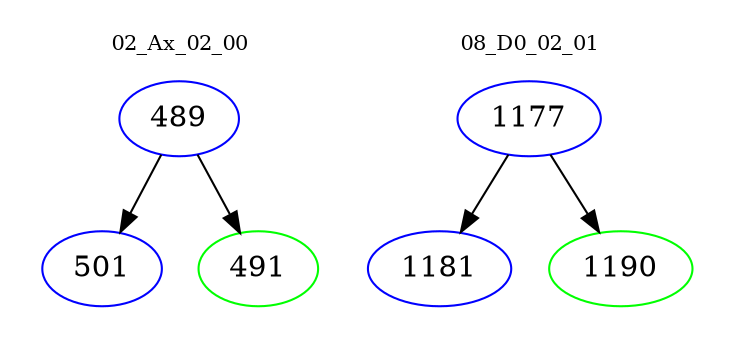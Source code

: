 digraph{
subgraph cluster_0 {
color = white
label = "02_Ax_02_00";
fontsize=10;
T0_489 [label="489", color="blue"]
T0_489 -> T0_501 [color="black"]
T0_501 [label="501", color="blue"]
T0_489 -> T0_491 [color="black"]
T0_491 [label="491", color="green"]
}
subgraph cluster_1 {
color = white
label = "08_D0_02_01";
fontsize=10;
T1_1177 [label="1177", color="blue"]
T1_1177 -> T1_1181 [color="black"]
T1_1181 [label="1181", color="blue"]
T1_1177 -> T1_1190 [color="black"]
T1_1190 [label="1190", color="green"]
}
}
